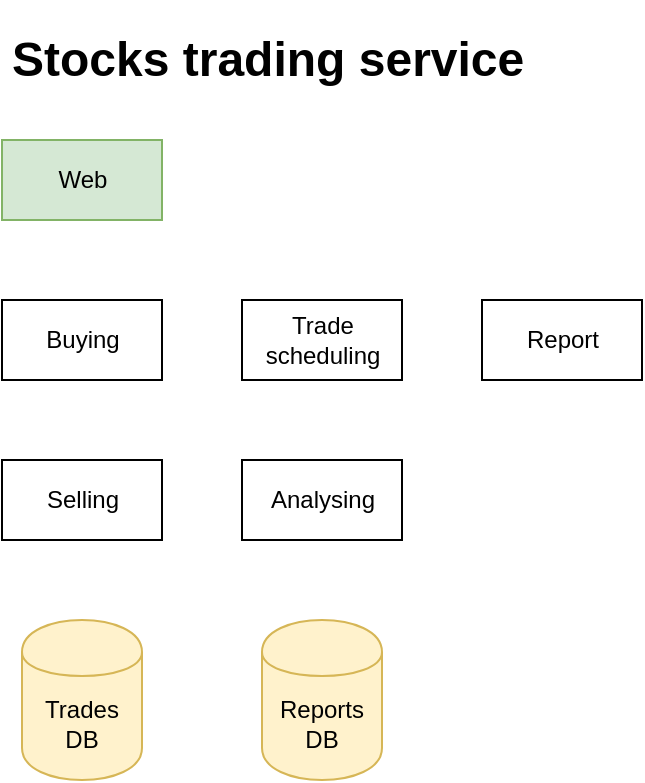 <mxfile version="14.2.9" type="github"><diagram id="KtrB5uQBDXVeCTtW03Pi" name="Page-1"><mxGraphModel dx="1380" dy="737" grid="1" gridSize="10" guides="1" tooltips="1" connect="1" arrows="1" fold="1" page="1" pageScale="1" pageWidth="827" pageHeight="1169" math="0" shadow="0"><root><mxCell id="0"/><mxCell id="1" parent="0"/><mxCell id="r2WeG5GMz6xNRcxXxKGv-2" value="Trades&lt;br&gt;DB" style="shape=cylinder;whiteSpace=wrap;html=1;boundedLbl=1;backgroundOutline=1;fillColor=#fff2cc;strokeColor=#d6b656;" vertex="1" parent="1"><mxGeometry x="50" y="360" width="60" height="80" as="geometry"/></mxCell><mxCell id="r2WeG5GMz6xNRcxXxKGv-3" value="Reports&lt;br&gt;DB" style="shape=cylinder;whiteSpace=wrap;html=1;boundedLbl=1;backgroundOutline=1;fillColor=#fff2cc;strokeColor=#d6b656;" vertex="1" parent="1"><mxGeometry x="170" y="360" width="60" height="80" as="geometry"/></mxCell><mxCell id="r2WeG5GMz6xNRcxXxKGv-4" value="Selling" style="html=1;dashed=0;whitespace=wrap;" vertex="1" parent="1"><mxGeometry x="40" y="280" width="80" height="40" as="geometry"/></mxCell><mxCell id="r2WeG5GMz6xNRcxXxKGv-5" value="Analysing" style="html=1;dashed=0;whitespace=wrap;" vertex="1" parent="1"><mxGeometry x="160" y="280" width="80" height="40" as="geometry"/></mxCell><mxCell id="r2WeG5GMz6xNRcxXxKGv-6" value="Buying" style="html=1;dashed=0;whitespace=wrap;" vertex="1" parent="1"><mxGeometry x="40" y="200" width="80" height="40" as="geometry"/></mxCell><mxCell id="r2WeG5GMz6xNRcxXxKGv-7" value="Trade&lt;br&gt;scheduling" style="html=1;dashed=0;whitespace=wrap;" vertex="1" parent="1"><mxGeometry x="160" y="200" width="80" height="40" as="geometry"/></mxCell><mxCell id="r2WeG5GMz6xNRcxXxKGv-8" value="Report" style="html=1;dashed=0;whitespace=wrap;" vertex="1" parent="1"><mxGeometry x="280" y="200" width="80" height="40" as="geometry"/></mxCell><mxCell id="r2WeG5GMz6xNRcxXxKGv-9" value="Web" style="html=1;dashed=0;whitespace=wrap;fillColor=#d5e8d4;strokeColor=#82b366;" vertex="1" parent="1"><mxGeometry x="40" y="120" width="80" height="40" as="geometry"/></mxCell><mxCell id="r2WeG5GMz6xNRcxXxKGv-12" value="&lt;h1&gt;Stocks trading service&lt;/h1&gt;" style="text;html=1;strokeColor=none;fillColor=none;spacing=5;spacingTop=-20;whiteSpace=wrap;overflow=hidden;rounded=0;" vertex="1" parent="1"><mxGeometry x="40" y="60" width="320" height="40" as="geometry"/></mxCell></root></mxGraphModel></diagram></mxfile>